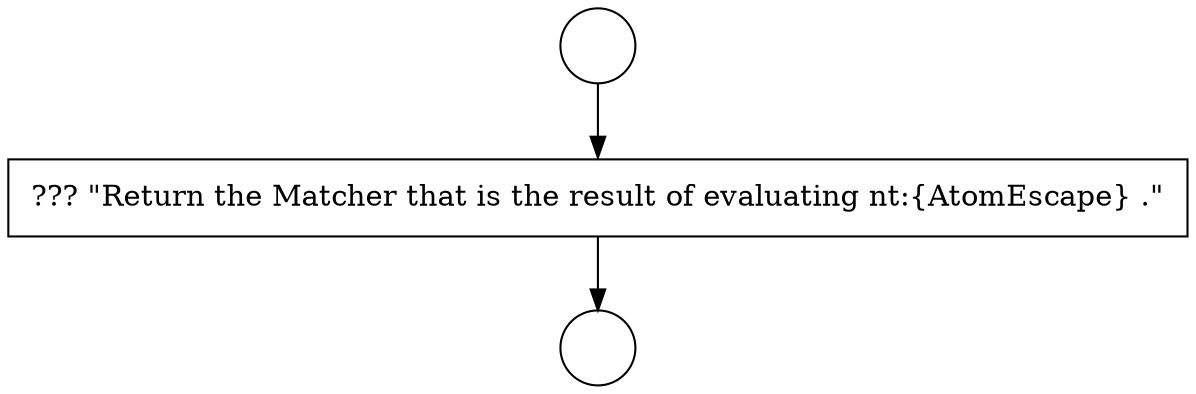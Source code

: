 digraph {
  node12387 [shape=circle label=" " color="black" fillcolor="white" style=filled]
  node12389 [shape=none, margin=0, label=<<font color="black">
    <table border="0" cellborder="1" cellspacing="0" cellpadding="10">
      <tr><td align="left">??? &quot;Return the Matcher that is the result of evaluating nt:{AtomEscape} .&quot;</td></tr>
    </table>
  </font>> color="black" fillcolor="white" style=filled]
  node12388 [shape=circle label=" " color="black" fillcolor="white" style=filled]
  node12387 -> node12389 [ color="black"]
  node12389 -> node12388 [ color="black"]
}
